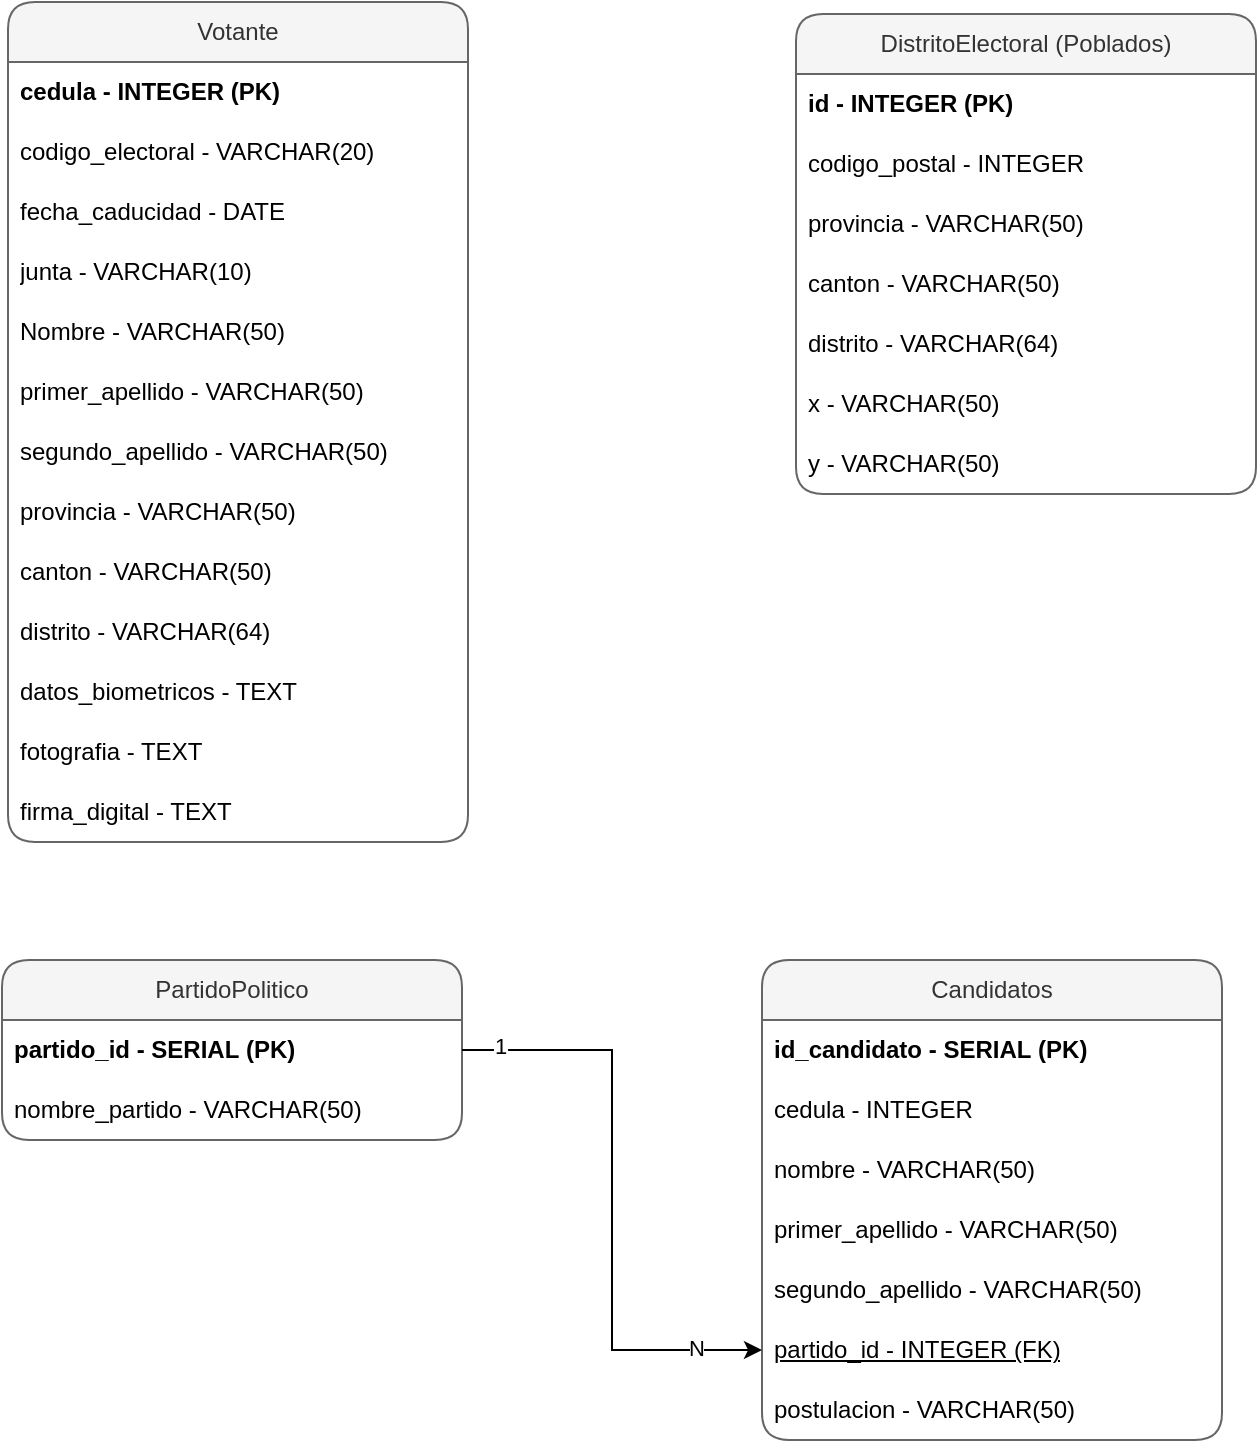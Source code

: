 <mxfile version="28.0.7">
  <diagram id="7ZcWxVUfpi1leFXAWC_P" name="Página-1">
    <mxGraphModel dx="2066" dy="1135" grid="0" gridSize="10" guides="0" tooltips="1" connect="1" arrows="1" fold="1" page="1" pageScale="1" pageWidth="827" pageHeight="1169" math="0" shadow="0">
      <root>
        <mxCell id="0" />
        <mxCell id="1" parent="0" />
        <mxCell id="8isIte9AtYS4T5bC7gYO-1" value="Votante" style="swimlane;fontStyle=0;childLayout=stackLayout;horizontal=1;startSize=30;horizontalStack=0;resizeParent=1;resizeParentMax=0;resizeLast=0;collapsible=1;marginBottom=0;whiteSpace=wrap;html=1;fillColor=#f5f5f5;strokeColor=#666666;fontColor=#333333;rounded=1;" parent="1" vertex="1">
          <mxGeometry x="93" y="161" width="230" height="420" as="geometry" />
        </mxCell>
        <mxCell id="8isIte9AtYS4T5bC7gYO-2" value="&lt;b&gt;cedula -&amp;nbsp;&lt;/b&gt;&lt;b&gt;INTEGER&amp;nbsp;&lt;/b&gt;&lt;b&gt;(PK)&lt;/b&gt;" style="text;strokeColor=none;fillColor=none;align=left;verticalAlign=middle;spacingLeft=4;spacingRight=4;overflow=hidden;points=[[0,0.5],[1,0.5]];portConstraint=eastwest;rotatable=0;whiteSpace=wrap;html=1;" parent="8isIte9AtYS4T5bC7gYO-1" vertex="1">
          <mxGeometry y="30" width="230" height="30" as="geometry" />
        </mxCell>
        <mxCell id="8isIte9AtYS4T5bC7gYO-3" value="codigo_electoral - VARCHAR(20)" style="text;strokeColor=none;fillColor=none;align=left;verticalAlign=middle;spacingLeft=4;spacingRight=4;overflow=hidden;points=[[0,0.5],[1,0.5]];portConstraint=eastwest;rotatable=0;whiteSpace=wrap;html=1;" parent="8isIte9AtYS4T5bC7gYO-1" vertex="1">
          <mxGeometry y="60" width="230" height="30" as="geometry" />
        </mxCell>
        <mxCell id="8isIte9AtYS4T5bC7gYO-4" value="fecha_caducidad - DATE" style="text;strokeColor=none;fillColor=none;align=left;verticalAlign=middle;spacingLeft=4;spacingRight=4;overflow=hidden;points=[[0,0.5],[1,0.5]];portConstraint=eastwest;rotatable=0;whiteSpace=wrap;html=1;" parent="8isIte9AtYS4T5bC7gYO-1" vertex="1">
          <mxGeometry y="90" width="230" height="30" as="geometry" />
        </mxCell>
        <mxCell id="8isIte9AtYS4T5bC7gYO-5" value="junta - VARCHAR(10)" style="text;strokeColor=none;fillColor=none;align=left;verticalAlign=middle;spacingLeft=4;spacingRight=4;overflow=hidden;points=[[0,0.5],[1,0.5]];portConstraint=eastwest;rotatable=0;whiteSpace=wrap;html=1;" parent="8isIte9AtYS4T5bC7gYO-1" vertex="1">
          <mxGeometry y="120" width="230" height="30" as="geometry" />
        </mxCell>
        <mxCell id="8isIte9AtYS4T5bC7gYO-7" value="Nombre - VARCHAR(50)" style="text;strokeColor=none;fillColor=none;align=left;verticalAlign=middle;spacingLeft=4;spacingRight=4;overflow=hidden;points=[[0,0.5],[1,0.5]];portConstraint=eastwest;rotatable=0;whiteSpace=wrap;html=1;" parent="8isIte9AtYS4T5bC7gYO-1" vertex="1">
          <mxGeometry y="150" width="230" height="30" as="geometry" />
        </mxCell>
        <mxCell id="8isIte9AtYS4T5bC7gYO-6" value="primer_apellido - VARCHAR(50)" style="text;strokeColor=none;fillColor=none;align=left;verticalAlign=middle;spacingLeft=4;spacingRight=4;overflow=hidden;points=[[0,0.5],[1,0.5]];portConstraint=eastwest;rotatable=0;whiteSpace=wrap;html=1;" parent="8isIte9AtYS4T5bC7gYO-1" vertex="1">
          <mxGeometry y="180" width="230" height="30" as="geometry" />
        </mxCell>
        <mxCell id="8isIte9AtYS4T5bC7gYO-8" value="segundo_apellido - VARCHAR(50)" style="text;strokeColor=none;fillColor=none;align=left;verticalAlign=middle;spacingLeft=4;spacingRight=4;overflow=hidden;points=[[0,0.5],[1,0.5]];portConstraint=eastwest;rotatable=0;whiteSpace=wrap;html=1;" parent="8isIte9AtYS4T5bC7gYO-1" vertex="1">
          <mxGeometry y="210" width="230" height="30" as="geometry" />
        </mxCell>
        <mxCell id="8isIte9AtYS4T5bC7gYO-9" value="provincia - VARCHAR(50)" style="text;strokeColor=none;fillColor=none;align=left;verticalAlign=middle;spacingLeft=4;spacingRight=4;overflow=hidden;points=[[0,0.5],[1,0.5]];portConstraint=eastwest;rotatable=0;whiteSpace=wrap;html=1;" parent="8isIte9AtYS4T5bC7gYO-1" vertex="1">
          <mxGeometry y="240" width="230" height="30" as="geometry" />
        </mxCell>
        <mxCell id="8isIte9AtYS4T5bC7gYO-11" value="canton - VARCHAR(50)" style="text;strokeColor=none;fillColor=none;align=left;verticalAlign=middle;spacingLeft=4;spacingRight=4;overflow=hidden;points=[[0,0.5],[1,0.5]];portConstraint=eastwest;rotatable=0;whiteSpace=wrap;html=1;" parent="8isIte9AtYS4T5bC7gYO-1" vertex="1">
          <mxGeometry y="270" width="230" height="30" as="geometry" />
        </mxCell>
        <mxCell id="8isIte9AtYS4T5bC7gYO-10" value="distrito - VARCHAR(64)" style="text;strokeColor=none;fillColor=none;align=left;verticalAlign=middle;spacingLeft=4;spacingRight=4;overflow=hidden;points=[[0,0.5],[1,0.5]];portConstraint=eastwest;rotatable=0;whiteSpace=wrap;html=1;" parent="8isIte9AtYS4T5bC7gYO-1" vertex="1">
          <mxGeometry y="300" width="230" height="30" as="geometry" />
        </mxCell>
        <mxCell id="8isIte9AtYS4T5bC7gYO-260" value="datos_biometricos - TEXT" style="text;strokeColor=none;fillColor=none;align=left;verticalAlign=middle;spacingLeft=4;spacingRight=4;overflow=hidden;points=[[0,0.5],[1,0.5]];portConstraint=eastwest;rotatable=0;whiteSpace=wrap;html=1;" parent="8isIte9AtYS4T5bC7gYO-1" vertex="1">
          <mxGeometry y="330" width="230" height="30" as="geometry" />
        </mxCell>
        <mxCell id="8isIte9AtYS4T5bC7gYO-261" value="fotografia - TEXT" style="text;strokeColor=none;fillColor=none;align=left;verticalAlign=middle;spacingLeft=4;spacingRight=4;overflow=hidden;points=[[0,0.5],[1,0.5]];portConstraint=eastwest;rotatable=0;whiteSpace=wrap;html=1;" parent="8isIte9AtYS4T5bC7gYO-1" vertex="1">
          <mxGeometry y="360" width="230" height="30" as="geometry" />
        </mxCell>
        <mxCell id="8isIte9AtYS4T5bC7gYO-262" value="firma_digital - TEXT" style="text;strokeColor=none;fillColor=none;align=left;verticalAlign=middle;spacingLeft=4;spacingRight=4;overflow=hidden;points=[[0,0.5],[1,0.5]];portConstraint=eastwest;rotatable=0;whiteSpace=wrap;html=1;" parent="8isIte9AtYS4T5bC7gYO-1" vertex="1">
          <mxGeometry y="390" width="230" height="30" as="geometry" />
        </mxCell>
        <mxCell id="8isIte9AtYS4T5bC7gYO-26" value="DistritoElectoral (Poblados)" style="swimlane;fontStyle=0;childLayout=stackLayout;horizontal=1;startSize=30;horizontalStack=0;resizeParent=1;resizeParentMax=0;resizeLast=0;collapsible=1;marginBottom=0;whiteSpace=wrap;html=1;fillColor=#f5f5f5;fontColor=#333333;strokeColor=#666666;shadow=0;glass=0;rounded=1;" parent="1" vertex="1">
          <mxGeometry x="487" y="167" width="230" height="240" as="geometry" />
        </mxCell>
        <mxCell id="wgVVIumOjvLx8WFlPdpe-1" value="&lt;b&gt;id - INTEGER (PK)&lt;/b&gt;" style="text;strokeColor=none;fillColor=none;align=left;verticalAlign=middle;spacingLeft=4;spacingRight=4;overflow=hidden;points=[[0,0.5],[1,0.5]];portConstraint=eastwest;rotatable=0;whiteSpace=wrap;html=1;" vertex="1" parent="8isIte9AtYS4T5bC7gYO-26">
          <mxGeometry y="30" width="230" height="30" as="geometry" />
        </mxCell>
        <mxCell id="8isIte9AtYS4T5bC7gYO-27" value="codigo_postal - INTEGER" style="text;strokeColor=none;fillColor=none;align=left;verticalAlign=middle;spacingLeft=4;spacingRight=4;overflow=hidden;points=[[0,0.5],[1,0.5]];portConstraint=eastwest;rotatable=0;whiteSpace=wrap;html=1;" parent="8isIte9AtYS4T5bC7gYO-26" vertex="1">
          <mxGeometry y="60" width="230" height="30" as="geometry" />
        </mxCell>
        <mxCell id="8isIte9AtYS4T5bC7gYO-29" value="provincia - VARCHAR(50)" style="text;strokeColor=none;fillColor=none;align=left;verticalAlign=middle;spacingLeft=4;spacingRight=4;overflow=hidden;points=[[0,0.5],[1,0.5]];portConstraint=eastwest;rotatable=0;whiteSpace=wrap;html=1;" parent="8isIte9AtYS4T5bC7gYO-26" vertex="1">
          <mxGeometry y="90" width="230" height="30" as="geometry" />
        </mxCell>
        <mxCell id="8isIte9AtYS4T5bC7gYO-30" value="canton - VARCHAR(50)" style="text;strokeColor=none;fillColor=none;align=left;verticalAlign=middle;spacingLeft=4;spacingRight=4;overflow=hidden;points=[[0,0.5],[1,0.5]];portConstraint=eastwest;rotatable=0;whiteSpace=wrap;html=1;" parent="8isIte9AtYS4T5bC7gYO-26" vertex="1">
          <mxGeometry y="120" width="230" height="30" as="geometry" />
        </mxCell>
        <mxCell id="8isIte9AtYS4T5bC7gYO-31" value="distrito - VARCHAR(64)" style="text;strokeColor=none;fillColor=none;align=left;verticalAlign=middle;spacingLeft=4;spacingRight=4;overflow=hidden;points=[[0,0.5],[1,0.5]];portConstraint=eastwest;rotatable=0;whiteSpace=wrap;html=1;" parent="8isIte9AtYS4T5bC7gYO-26" vertex="1">
          <mxGeometry y="150" width="230" height="30" as="geometry" />
        </mxCell>
        <mxCell id="8isIte9AtYS4T5bC7gYO-259" value="x - VARCHAR(50)" style="text;strokeColor=none;fillColor=none;align=left;verticalAlign=middle;spacingLeft=4;spacingRight=4;overflow=hidden;points=[[0,0.5],[1,0.5]];portConstraint=eastwest;rotatable=0;whiteSpace=wrap;html=1;" parent="8isIte9AtYS4T5bC7gYO-26" vertex="1">
          <mxGeometry y="180" width="230" height="30" as="geometry" />
        </mxCell>
        <mxCell id="8isIte9AtYS4T5bC7gYO-258" value="y - VARCHAR(50)" style="text;strokeColor=none;fillColor=none;align=left;verticalAlign=middle;spacingLeft=4;spacingRight=4;overflow=hidden;points=[[0,0.5],[1,0.5]];portConstraint=eastwest;rotatable=0;whiteSpace=wrap;html=1;" parent="8isIte9AtYS4T5bC7gYO-26" vertex="1">
          <mxGeometry y="210" width="230" height="30" as="geometry" />
        </mxCell>
        <mxCell id="8isIte9AtYS4T5bC7gYO-228" value="Candidatos" style="swimlane;fontStyle=0;childLayout=stackLayout;horizontal=1;startSize=30;horizontalStack=0;resizeParent=1;resizeParentMax=0;resizeLast=0;collapsible=1;marginBottom=0;whiteSpace=wrap;html=1;fillColor=#f5f5f5;fontColor=#333333;strokeColor=#666666;shadow=0;glass=0;rounded=1;" parent="1" vertex="1">
          <mxGeometry x="470" y="640" width="230" height="240" as="geometry" />
        </mxCell>
        <mxCell id="8isIte9AtYS4T5bC7gYO-229" value="&lt;b&gt;id_candidato -&amp;nbsp;&lt;/b&gt;&lt;b&gt;SERIAL&amp;nbsp;&lt;/b&gt;&lt;b&gt;(PK)&lt;/b&gt;" style="text;strokeColor=none;fillColor=none;align=left;verticalAlign=middle;spacingLeft=4;spacingRight=4;overflow=hidden;points=[[0,0.5],[1,0.5]];portConstraint=eastwest;rotatable=0;whiteSpace=wrap;html=1;" parent="8isIte9AtYS4T5bC7gYO-228" vertex="1">
          <mxGeometry y="30" width="230" height="30" as="geometry" />
        </mxCell>
        <mxCell id="8isIte9AtYS4T5bC7gYO-235" value="cedula - INTEGER" style="text;strokeColor=none;fillColor=none;align=left;verticalAlign=middle;spacingLeft=4;spacingRight=4;overflow=hidden;points=[[0,0.5],[1,0.5]];portConstraint=eastwest;rotatable=0;whiteSpace=wrap;html=1;" parent="8isIte9AtYS4T5bC7gYO-228" vertex="1">
          <mxGeometry y="60" width="230" height="30" as="geometry" />
        </mxCell>
        <mxCell id="8isIte9AtYS4T5bC7gYO-230" value="nombre - VARCHAR(50)" style="text;strokeColor=none;fillColor=none;align=left;verticalAlign=middle;spacingLeft=4;spacingRight=4;overflow=hidden;points=[[0,0.5],[1,0.5]];portConstraint=eastwest;rotatable=0;whiteSpace=wrap;html=1;" parent="8isIte9AtYS4T5bC7gYO-228" vertex="1">
          <mxGeometry y="90" width="230" height="30" as="geometry" />
        </mxCell>
        <mxCell id="8isIte9AtYS4T5bC7gYO-231" value="primer_apellido - VARCHAR(50)" style="text;strokeColor=none;fillColor=none;align=left;verticalAlign=middle;spacingLeft=4;spacingRight=4;overflow=hidden;points=[[0,0.5],[1,0.5]];portConstraint=eastwest;rotatable=0;whiteSpace=wrap;html=1;" parent="8isIte9AtYS4T5bC7gYO-228" vertex="1">
          <mxGeometry y="120" width="230" height="30" as="geometry" />
        </mxCell>
        <mxCell id="8isIte9AtYS4T5bC7gYO-232" value="segundo_apellido - VARCHAR(50)" style="text;strokeColor=none;fillColor=none;align=left;verticalAlign=middle;spacingLeft=4;spacingRight=4;overflow=hidden;points=[[0,0.5],[1,0.5]];portConstraint=eastwest;rotatable=0;whiteSpace=wrap;html=1;" parent="8isIte9AtYS4T5bC7gYO-228" vertex="1">
          <mxGeometry y="150" width="230" height="30" as="geometry" />
        </mxCell>
        <mxCell id="8isIte9AtYS4T5bC7gYO-234" value="&lt;u&gt;partido_id - INTEGER (FK)&lt;/u&gt;" style="text;strokeColor=none;fillColor=none;align=left;verticalAlign=middle;spacingLeft=4;spacingRight=4;overflow=hidden;points=[[0,0.5],[1,0.5]];portConstraint=eastwest;rotatable=0;whiteSpace=wrap;html=1;" parent="8isIte9AtYS4T5bC7gYO-228" vertex="1">
          <mxGeometry y="180" width="230" height="30" as="geometry" />
        </mxCell>
        <mxCell id="8isIte9AtYS4T5bC7gYO-241" value="postulacion - VARCHAR(50)" style="text;strokeColor=none;fillColor=none;align=left;verticalAlign=middle;spacingLeft=4;spacingRight=4;overflow=hidden;points=[[0,0.5],[1,0.5]];portConstraint=eastwest;rotatable=0;whiteSpace=wrap;html=1;" parent="8isIte9AtYS4T5bC7gYO-228" vertex="1">
          <mxGeometry y="210" width="230" height="30" as="geometry" />
        </mxCell>
        <mxCell id="8isIte9AtYS4T5bC7gYO-236" value="PartidoPolitico" style="swimlane;fontStyle=0;childLayout=stackLayout;horizontal=1;startSize=30;horizontalStack=0;resizeParent=1;resizeParentMax=0;resizeLast=0;collapsible=1;marginBottom=0;whiteSpace=wrap;html=1;fillColor=#f5f5f5;fontColor=#333333;strokeColor=#666666;shadow=0;glass=0;rounded=1;" parent="1" vertex="1">
          <mxGeometry x="90" y="640" width="230" height="90" as="geometry" />
        </mxCell>
        <mxCell id="8isIte9AtYS4T5bC7gYO-237" value="&lt;b&gt;partido_id - SERIAL&amp;nbsp;&lt;/b&gt;&lt;b&gt;(PK)&lt;/b&gt;" style="text;strokeColor=none;fillColor=none;align=left;verticalAlign=middle;spacingLeft=4;spacingRight=4;overflow=hidden;points=[[0,0.5],[1,0.5]];portConstraint=eastwest;rotatable=0;whiteSpace=wrap;html=1;" parent="8isIte9AtYS4T5bC7gYO-236" vertex="1">
          <mxGeometry y="30" width="230" height="30" as="geometry" />
        </mxCell>
        <mxCell id="8isIte9AtYS4T5bC7gYO-238" value="nombre_partido - VARCHAR(50)" style="text;strokeColor=none;fillColor=none;align=left;verticalAlign=middle;spacingLeft=4;spacingRight=4;overflow=hidden;points=[[0,0.5],[1,0.5]];portConstraint=eastwest;rotatable=0;whiteSpace=wrap;html=1;" parent="8isIte9AtYS4T5bC7gYO-236" vertex="1">
          <mxGeometry y="60" width="230" height="30" as="geometry" />
        </mxCell>
        <mxCell id="8isIte9AtYS4T5bC7gYO-247" style="edgeStyle=orthogonalEdgeStyle;rounded=0;orthogonalLoop=1;jettySize=auto;html=1;entryX=0;entryY=0.5;entryDx=0;entryDy=0;" parent="1" source="8isIte9AtYS4T5bC7gYO-237" target="8isIte9AtYS4T5bC7gYO-234" edge="1">
          <mxGeometry relative="1" as="geometry" />
        </mxCell>
        <mxCell id="8isIte9AtYS4T5bC7gYO-250" value="1" style="edgeLabel;html=1;align=center;verticalAlign=middle;resizable=0;points=[];" parent="8isIte9AtYS4T5bC7gYO-247" vertex="1" connectable="0">
          <mxGeometry x="-0.873" y="2" relative="1" as="geometry">
            <mxPoint as="offset" />
          </mxGeometry>
        </mxCell>
        <mxCell id="8isIte9AtYS4T5bC7gYO-252" value="N" style="edgeLabel;html=1;align=center;verticalAlign=middle;resizable=0;points=[];" parent="8isIte9AtYS4T5bC7gYO-247" vertex="1" connectable="0">
          <mxGeometry x="0.78" y="1" relative="1" as="geometry">
            <mxPoint as="offset" />
          </mxGeometry>
        </mxCell>
      </root>
    </mxGraphModel>
  </diagram>
</mxfile>
